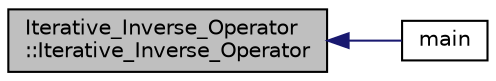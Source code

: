 digraph "Iterative_Inverse_Operator::Iterative_Inverse_Operator"
{
  edge [fontname="Helvetica",fontsize="10",labelfontname="Helvetica",labelfontsize="10"];
  node [fontname="Helvetica",fontsize="10",shape=record];
  rankdir="LR";
  Node37 [label="Iterative_Inverse_Operator\l::Iterative_Inverse_Operator",height=0.2,width=0.4,color="black", fillcolor="grey75", style="filled", fontcolor="black"];
  Node37 -> Node38 [dir="back",color="midnightblue",fontsize="10",style="solid",fontname="Helvetica"];
  Node38 [label="main",height=0.2,width=0.4,color="black", fillcolor="white", style="filled",URL="$de/dd8/test__bl__gmres__diag_8cpp.html#a0ddf1224851353fc92bfbff6f499fa97"];
}
